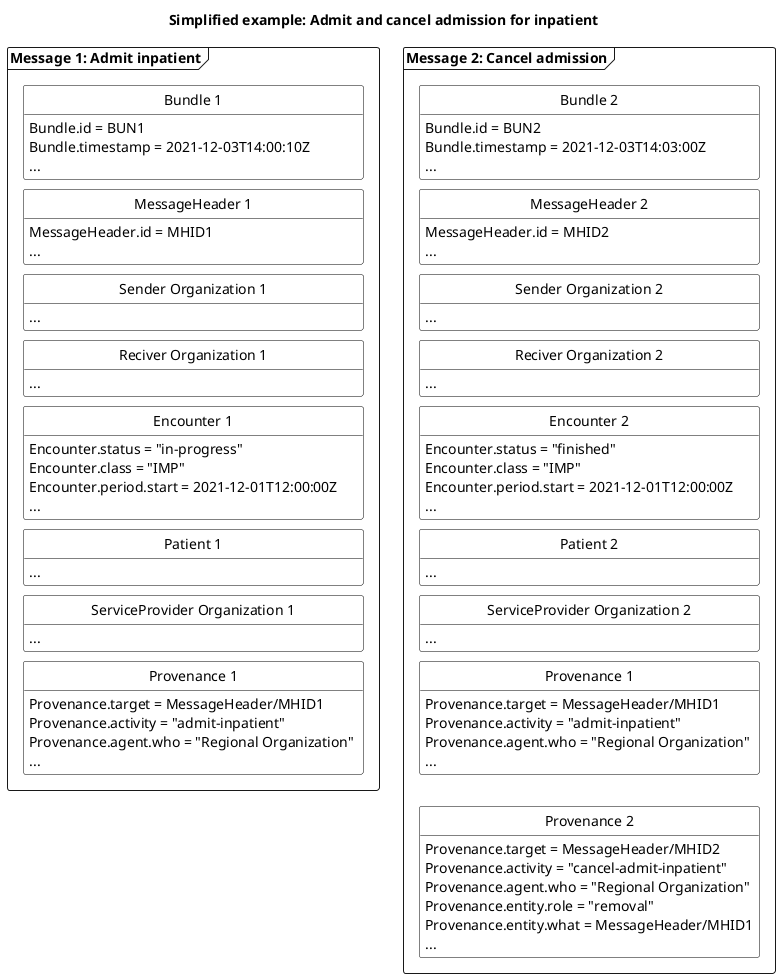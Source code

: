 @startuml HNAdmitEnteredInError

'layout
skinparam class {
    BackgroundColor White
    BorderColor Black
    ArrowColor Black
  }
hide circle
hide empty members
skinparam SameClassWidth true
skinparam Ranksep 10


'title
title Simplified example: Admit and cancel admission for inpatient

'Message 1: Admit inpatient
package "Message 1: Admit inpatient" as admit <<Frame>>{
    class "Bundle 1" as admitB {
        Bundle.id = BUN1
        Bundle.timestamp = 2021-12-03T14:00:10Z
        ...
    }
    class "MessageHeader 1" as admitMH{
        MessageHeader.id = MHID1
        ...
    }
    class "Sender Organization 1" as admitSOrg{
        ...
    }
    class "Reciver Organization 1" as admitROrg{
        ...
    }
    class "Encounter 1" as admitENC{
        Encounter.status = "in-progress"
        Encounter.class = "IMP"
        Encounter.period.start = 2021-12-01T12:00:00Z
        ...
    }
    class "Patient 1" as admitPT{
        ...
    }
    class "ServiceProvider Organization 1" as admitSPOrg{
        ...
    }
    class "Provenance 1" as admitPRO{
        Provenance.target = MessageHeader/MHID1
        Provenance.activity = "admit-inpatient"
        Provenance.agent.who = "Regional Organization"
        ...
    }

admitB -[hidden]- admitMH
admitMH -[hidden]- admitSOrg
admitSOrg-[hidden]-admitROrg
admitROrg-[hidden]-admitENC
admitENC-[hidden]-admitPT
admitPT-[hidden]-admitSPOrg
admitSPOrg-[hidden]-admitPRO

}

'Message 2: Entered in Error inpatient
package "Message 2: Cancel admission" as error <<Frame>> {
    class "Bundle 2" as errorB {
        Bundle.id = BUN2
        Bundle.timestamp = 2021-12-03T14:03:00Z
        ...
    }
    class "MessageHeader 2" as errorMH{
        MessageHeader.id = MHID2
        ...
    }
    class "Sender Organization 2" as errorSOrg{
        ...
    }
    class "Reciver Organization 2" as errorROrg{
        ...
    }
    class "Encounter 2" as errorENC{
        Encounter.status = "finished"
        Encounter.class = "IMP"        
        Encounter.period.start = 2021-12-01T12:00:00Z
        ...
    }
    class "Patient 2" as errorPT{
        ...
    }
    class "ServiceProvider Organization 2" as errorSPOrg{
        ...
    }
    class "Provenance 1" as admiterrorPRO{
        Provenance.target = MessageHeader/MHID1
        Provenance.activity = "admit-inpatient"        
        Provenance.agent.who = "Regional Organization"
        ...
    }
    class "Provenance 2" as errorPRO{
        Provenance.target = MessageHeader/MHID2
        Provenance.activity = "cancel-admit-inpatient"
        Provenance.agent.who = "Regional Organization"
        Provenance.entity.role = "removal"
        Provenance.entity.what = MessageHeader/MHID1
        ...
    }
errorB-[hidden]-errorMH
errorMH-[hidden]-errorSOrg
errorSOrg-[hidden]-errorROrg
errorROrg-[hidden]-errorENC
errorENC-[hidden]-errorPT
errorPT-[hidden]-errorSPOrg
errorSPOrg-[hidden]-admiterrorPRO
admiterrorPRO-[hidden]-errorPRO

}

' pile mellem de to beskeder
' admit --> error


@enduml

